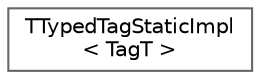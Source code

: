 digraph "Graphical Class Hierarchy"
{
 // INTERACTIVE_SVG=YES
 // LATEX_PDF_SIZE
  bgcolor="transparent";
  edge [fontname=Helvetica,fontsize=10,labelfontname=Helvetica,labelfontsize=10];
  node [fontname=Helvetica,fontsize=10,shape=box,height=0.2,width=0.4];
  rankdir="LR";
  Node0 [id="Node000000",label="TTypedTagStaticImpl\l\< TagT \>",height=0.2,width=0.4,color="grey40", fillcolor="white", style="filled",URL="$d8/d78/classTTypedTagStaticImpl.html",tooltip="Implementation utility for typed subclasses of FGameplayTag."];
}
